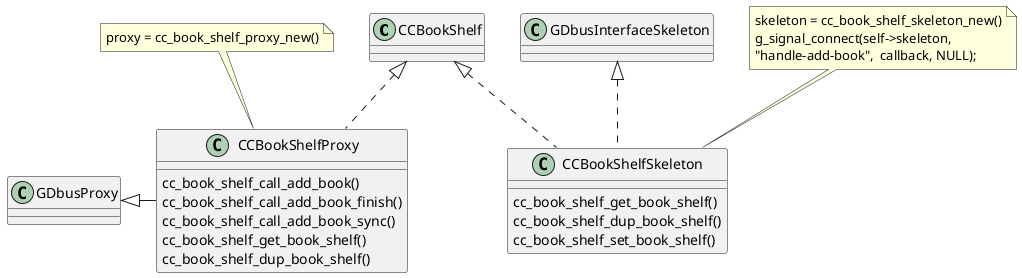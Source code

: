 @startuml
CCBookShelf <|.. CCBookShelfProxy
GDbusProxy <|- CCBookShelfProxy
CCBookShelfProxy : cc_book_shelf_call_add_book()
CCBookShelfProxy : cc_book_shelf_call_add_book_finish()
CCBookShelfProxy : cc_book_shelf_call_add_book_sync()
CCBookShelfProxy : cc_book_shelf_get_book_shelf()
CCBookShelfProxy : cc_book_shelf_dup_book_shelf()

note top of CCBookShelfProxy : proxy = cc_book_shelf_proxy_new()

CCBookShelf <|.. CCBookShelfSkeleton
GDbusInterfaceSkeleton <|.. CCBookShelfSkeleton
CCBookShelfSkeleton : cc_book_shelf_get_book_shelf()
CCBookShelfSkeleton : cc_book_shelf_dup_book_shelf()
CCBookShelfSkeleton : cc_book_shelf_set_book_shelf()

note top of CCBookShelfSkeleton : skeleton = cc_book_shelf_skeleton_new()\ng_signal_connect(self->skeleton, \n"handle-add-book",  callback, NULL);


@enduml